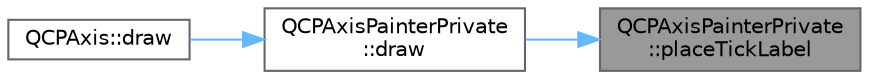 digraph "QCPAxisPainterPrivate::placeTickLabel"
{
 // LATEX_PDF_SIZE
  bgcolor="transparent";
  edge [fontname=Helvetica,fontsize=10,labelfontname=Helvetica,labelfontsize=10];
  node [fontname=Helvetica,fontsize=10,shape=box,height=0.2,width=0.4];
  rankdir="RL";
  Node1 [label="QCPAxisPainterPrivate\l::placeTickLabel",height=0.2,width=0.4,color="gray40", fillcolor="grey60", style="filled", fontcolor="black",tooltip=" "];
  Node1 -> Node2 [dir="back",color="steelblue1",style="solid"];
  Node2 [label="QCPAxisPainterPrivate\l::draw",height=0.2,width=0.4,color="grey40", fillcolor="white", style="filled",URL="$class_q_c_p_axis_painter_private.html#a0207a99bdf9c4f70af20928898ddc2fc",tooltip=" "];
  Node2 -> Node3 [dir="back",color="steelblue1",style="solid"];
  Node3 [label="QCPAxis::draw",height=0.2,width=0.4,color="grey40", fillcolor="white", style="filled",URL="$class_q_c_p_axis.html#ac15ebb4225ca5212d8e5fffae481bc9b",tooltip=" "];
}
